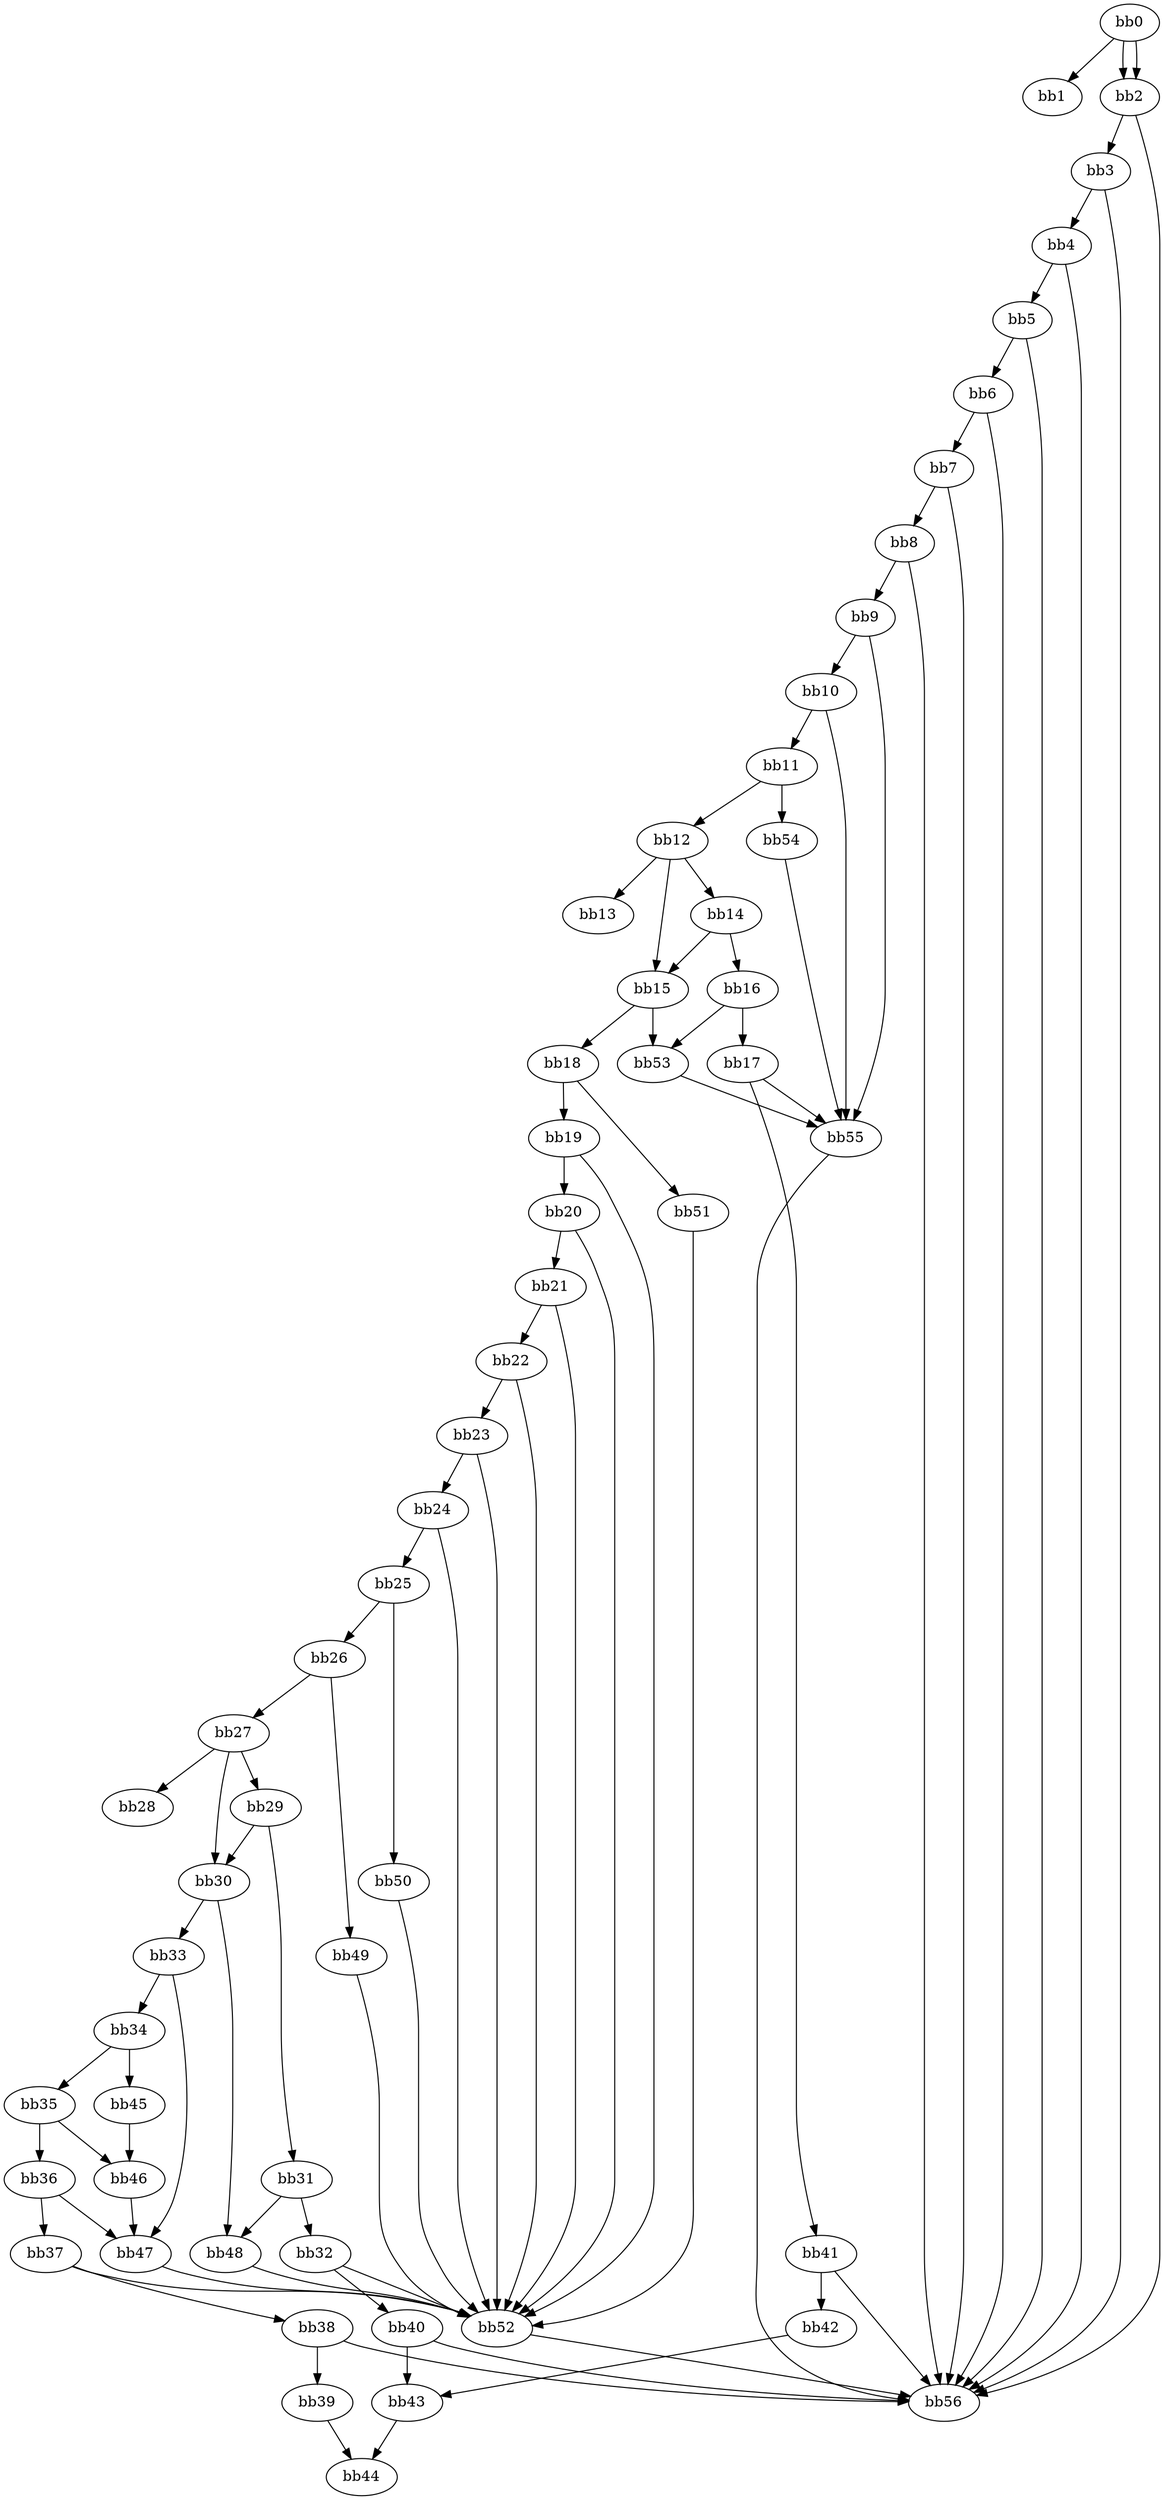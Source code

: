 digraph {
    0 [ label = "bb0\l" ]
    1 [ label = "bb1\l" ]
    2 [ label = "bb2\l" ]
    3 [ label = "bb3\l" ]
    4 [ label = "bb4\l" ]
    5 [ label = "bb5\l" ]
    6 [ label = "bb6\l" ]
    7 [ label = "bb7\l" ]
    8 [ label = "bb8\l" ]
    9 [ label = "bb9\l" ]
    10 [ label = "bb10\l" ]
    11 [ label = "bb11\l" ]
    12 [ label = "bb12\l" ]
    13 [ label = "bb13\l" ]
    14 [ label = "bb14\l" ]
    15 [ label = "bb15\l" ]
    16 [ label = "bb16\l" ]
    17 [ label = "bb17\l" ]
    18 [ label = "bb18\l" ]
    19 [ label = "bb19\l" ]
    20 [ label = "bb20\l" ]
    21 [ label = "bb21\l" ]
    22 [ label = "bb22\l" ]
    23 [ label = "bb23\l" ]
    24 [ label = "bb24\l" ]
    25 [ label = "bb25\l" ]
    26 [ label = "bb26\l" ]
    27 [ label = "bb27\l" ]
    28 [ label = "bb28\l" ]
    29 [ label = "bb29\l" ]
    30 [ label = "bb30\l" ]
    31 [ label = "bb31\l" ]
    32 [ label = "bb32\l" ]
    33 [ label = "bb33\l" ]
    34 [ label = "bb34\l" ]
    35 [ label = "bb35\l" ]
    36 [ label = "bb36\l" ]
    37 [ label = "bb37\l" ]
    38 [ label = "bb38\l" ]
    39 [ label = "bb39\l" ]
    40 [ label = "bb40\l" ]
    41 [ label = "bb41\l" ]
    42 [ label = "bb42\l" ]
    43 [ label = "bb43\l" ]
    44 [ label = "bb44\l" ]
    45 [ label = "bb45\l" ]
    46 [ label = "bb46\l" ]
    47 [ label = "bb47\l" ]
    48 [ label = "bb48\l" ]
    49 [ label = "bb49\l" ]
    50 [ label = "bb50\l" ]
    51 [ label = "bb51\l" ]
    52 [ label = "bb52\l" ]
    53 [ label = "bb53\l" ]
    54 [ label = "bb54\l" ]
    55 [ label = "bb55\l" ]
    56 [ label = "bb56\l" ]
    0 -> 1 [ ]
    0 -> 2 [ ]
    0 -> 2 [ ]
    2 -> 3 [ ]
    2 -> 56 [ ]
    3 -> 4 [ ]
    3 -> 56 [ ]
    4 -> 5 [ ]
    4 -> 56 [ ]
    5 -> 6 [ ]
    5 -> 56 [ ]
    6 -> 7 [ ]
    6 -> 56 [ ]
    7 -> 8 [ ]
    7 -> 56 [ ]
    8 -> 9 [ ]
    8 -> 56 [ ]
    9 -> 10 [ ]
    9 -> 55 [ ]
    10 -> 11 [ ]
    10 -> 55 [ ]
    11 -> 12 [ ]
    11 -> 54 [ ]
    12 -> 13 [ ]
    12 -> 14 [ ]
    12 -> 15 [ ]
    14 -> 15 [ ]
    14 -> 16 [ ]
    15 -> 18 [ ]
    15 -> 53 [ ]
    16 -> 17 [ ]
    16 -> 53 [ ]
    17 -> 41 [ ]
    17 -> 55 [ ]
    18 -> 19 [ ]
    18 -> 51 [ ]
    19 -> 20 [ ]
    19 -> 52 [ ]
    20 -> 21 [ ]
    20 -> 52 [ ]
    21 -> 22 [ ]
    21 -> 52 [ ]
    22 -> 23 [ ]
    22 -> 52 [ ]
    23 -> 24 [ ]
    23 -> 52 [ ]
    24 -> 25 [ ]
    24 -> 52 [ ]
    25 -> 26 [ ]
    25 -> 50 [ ]
    26 -> 27 [ ]
    26 -> 49 [ ]
    27 -> 28 [ ]
    27 -> 29 [ ]
    27 -> 30 [ ]
    29 -> 30 [ ]
    29 -> 31 [ ]
    30 -> 33 [ ]
    30 -> 48 [ ]
    31 -> 32 [ ]
    31 -> 48 [ ]
    32 -> 40 [ ]
    32 -> 52 [ ]
    33 -> 34 [ ]
    33 -> 47 [ ]
    34 -> 35 [ ]
    34 -> 45 [ ]
    35 -> 36 [ ]
    35 -> 46 [ ]
    36 -> 37 [ ]
    36 -> 47 [ ]
    37 -> 38 [ ]
    37 -> 52 [ ]
    38 -> 39 [ ]
    38 -> 56 [ ]
    39 -> 44 [ ]
    40 -> 43 [ ]
    40 -> 56 [ ]
    41 -> 42 [ ]
    41 -> 56 [ ]
    42 -> 43 [ ]
    43 -> 44 [ ]
    45 -> 46 [ ]
    46 -> 47 [ ]
    47 -> 52 [ ]
    48 -> 52 [ ]
    49 -> 52 [ ]
    50 -> 52 [ ]
    51 -> 52 [ ]
    52 -> 56 [ ]
    53 -> 55 [ ]
    54 -> 55 [ ]
    55 -> 56 [ ]
}

